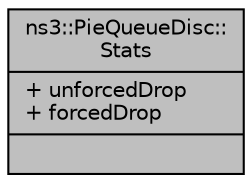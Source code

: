 digraph "ns3::PieQueueDisc::Stats"
{
  edge [fontname="Helvetica",fontsize="10",labelfontname="Helvetica",labelfontsize="10"];
  node [fontname="Helvetica",fontsize="10",shape=record];
  Node1 [label="{ns3::PieQueueDisc::\lStats\n|+ unforcedDrop\l+ forcedDrop\l|}",height=0.2,width=0.4,color="black", fillcolor="grey75", style="filled", fontcolor="black"];
}

